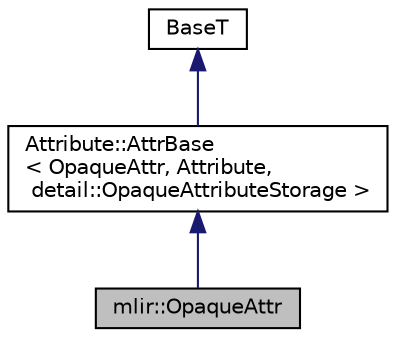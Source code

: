digraph "mlir::OpaqueAttr"
{
  bgcolor="transparent";
  edge [fontname="Helvetica",fontsize="10",labelfontname="Helvetica",labelfontsize="10"];
  node [fontname="Helvetica",fontsize="10",shape=record];
  Node3 [label="mlir::OpaqueAttr",height=0.2,width=0.4,color="black", fillcolor="grey75", style="filled", fontcolor="black"];
  Node4 -> Node3 [dir="back",color="midnightblue",fontsize="10",style="solid",fontname="Helvetica"];
  Node4 [label="Attribute::AttrBase\l\< OpaqueAttr, Attribute,\l detail::OpaqueAttributeStorage \>",height=0.2,width=0.4,color="black",URL="$classmlir_1_1detail_1_1StorageUserBase.html",tooltip="Utility class for implementing users of storage classes uniqued by a StorageUniquer. "];
  Node5 -> Node4 [dir="back",color="midnightblue",fontsize="10",style="solid",fontname="Helvetica"];
  Node5 [label="BaseT",height=0.2,width=0.4,color="black",URL="$classBaseT.html"];
}
